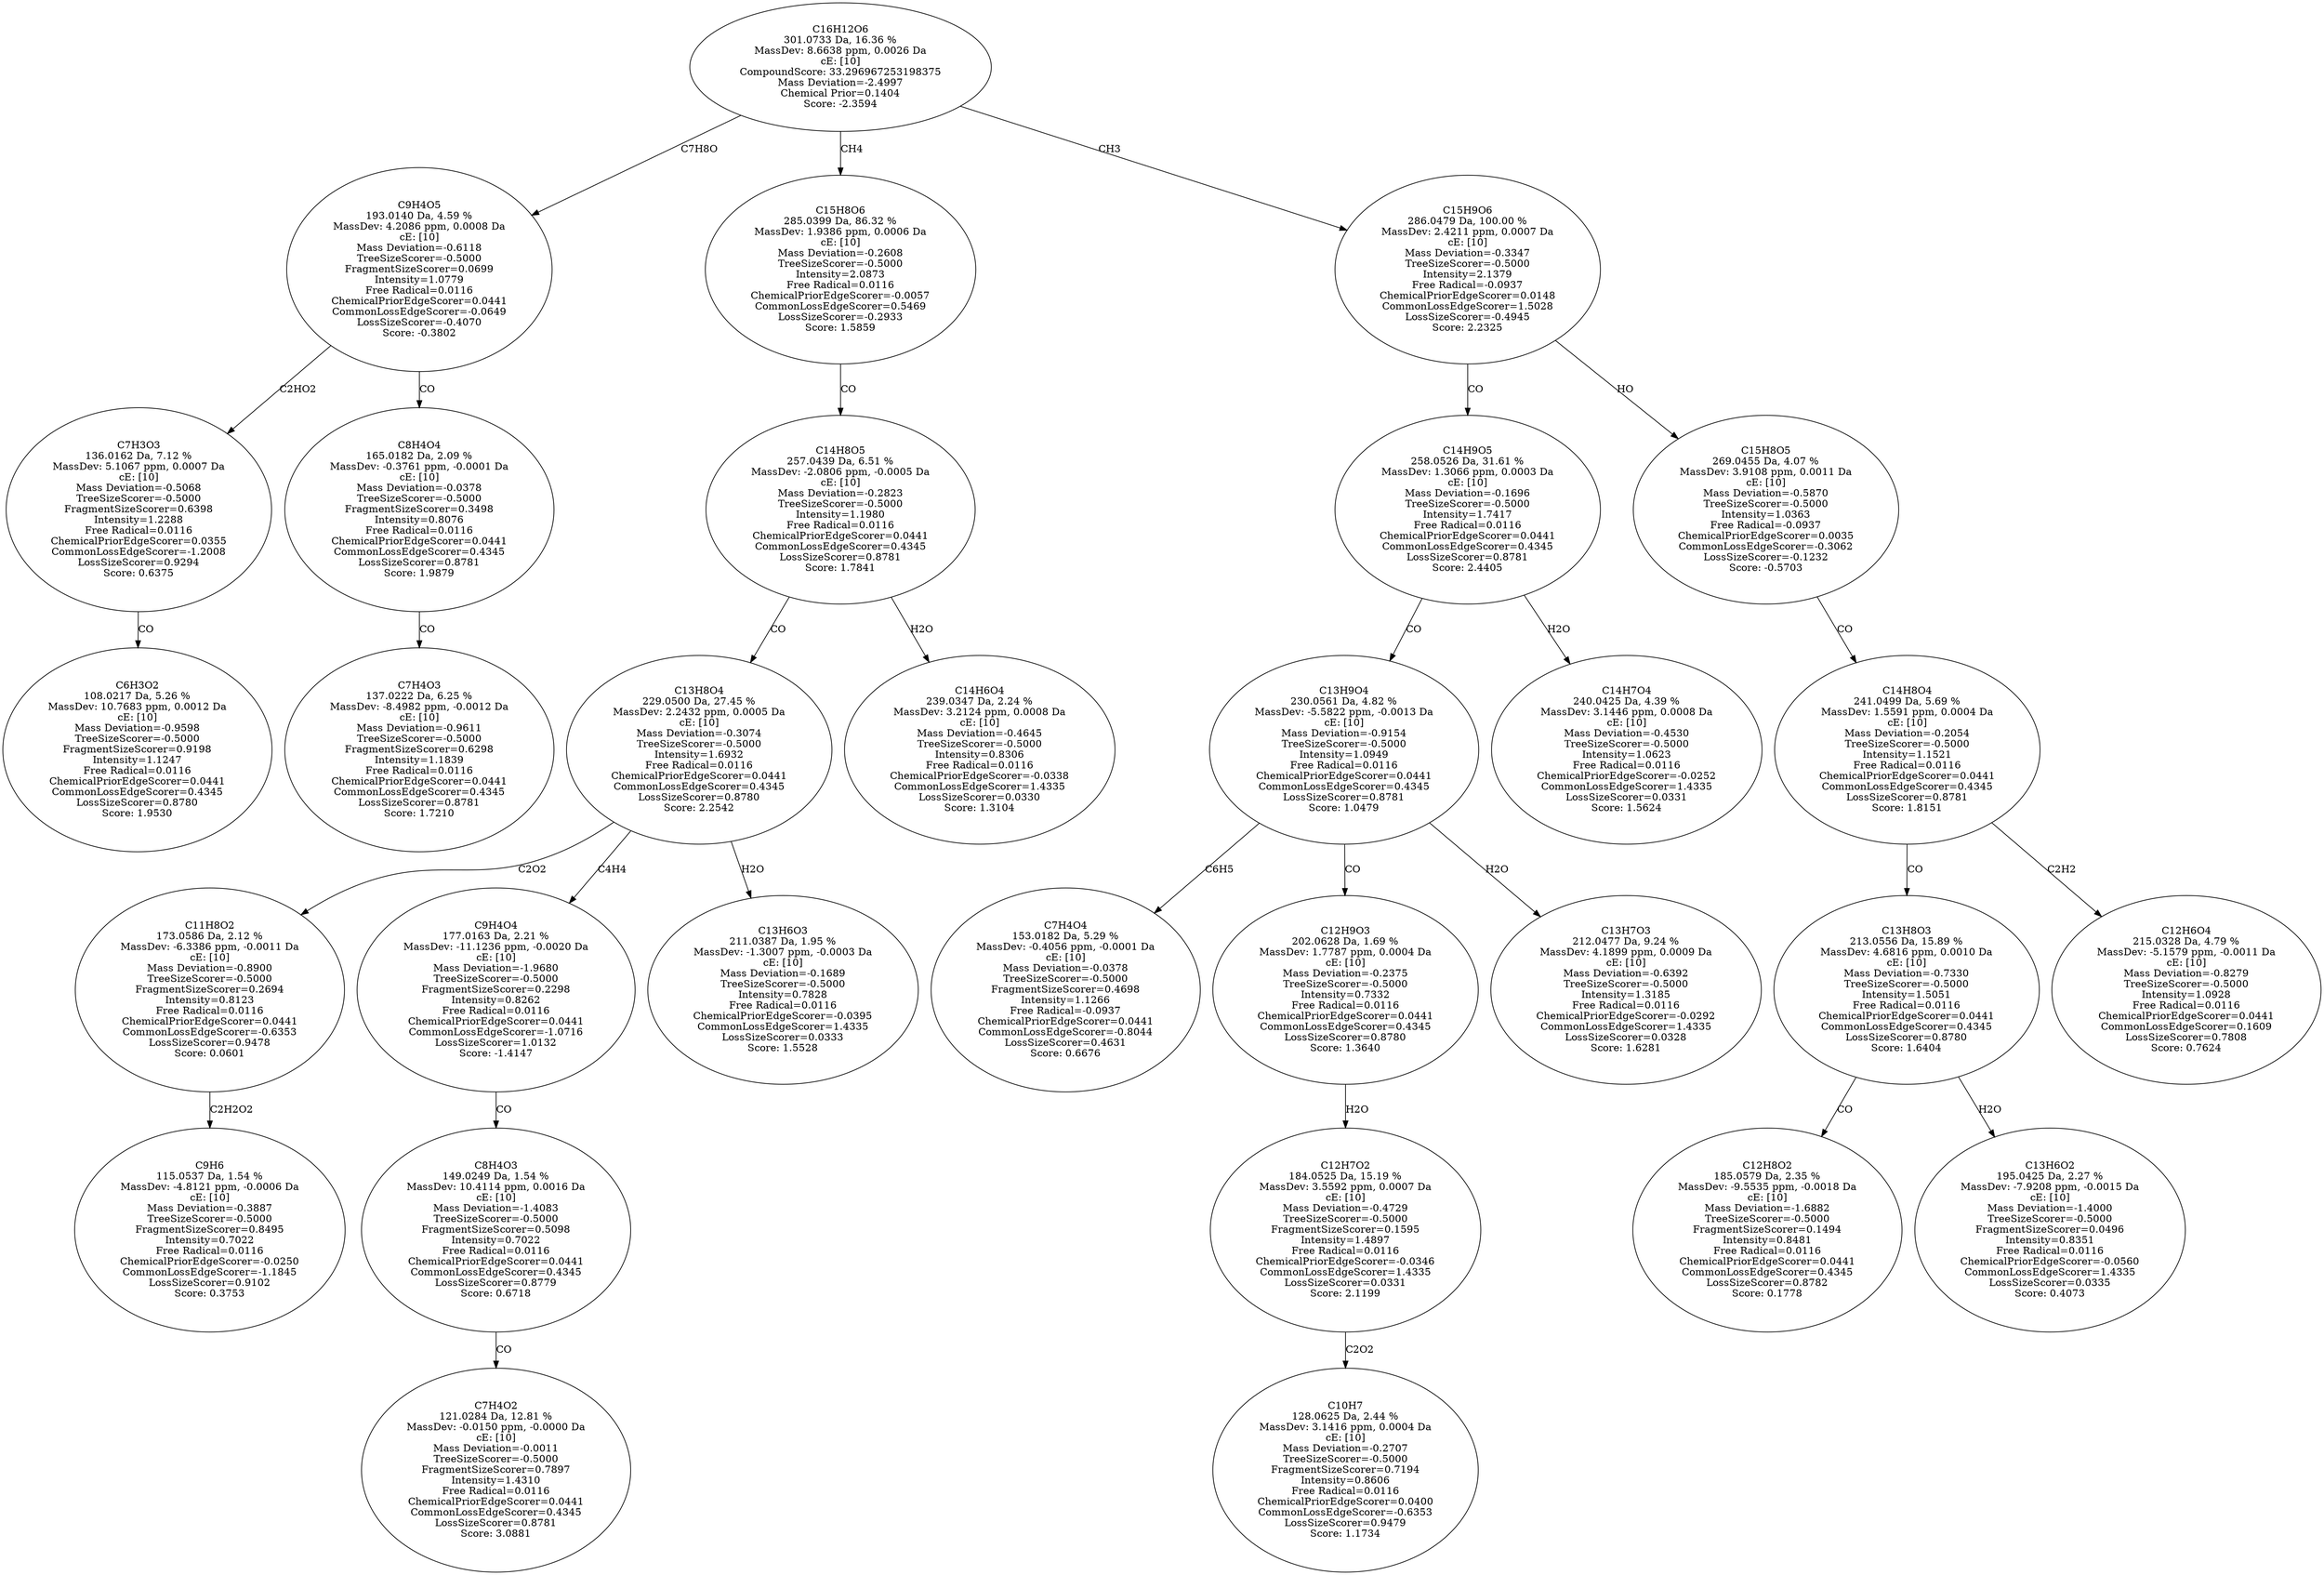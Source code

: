 strict digraph {
v1 [label="C6H3O2\n108.0217 Da, 5.26 %\nMassDev: 10.7683 ppm, 0.0012 Da\ncE: [10]\nMass Deviation=-0.9598\nTreeSizeScorer=-0.5000\nFragmentSizeScorer=0.9198\nIntensity=1.1247\nFree Radical=0.0116\nChemicalPriorEdgeScorer=0.0441\nCommonLossEdgeScorer=0.4345\nLossSizeScorer=0.8780\nScore: 1.9530"];
v2 [label="C7H3O3\n136.0162 Da, 7.12 %\nMassDev: 5.1067 ppm, 0.0007 Da\ncE: [10]\nMass Deviation=-0.5068\nTreeSizeScorer=-0.5000\nFragmentSizeScorer=0.6398\nIntensity=1.2288\nFree Radical=0.0116\nChemicalPriorEdgeScorer=0.0355\nCommonLossEdgeScorer=-1.2008\nLossSizeScorer=0.9294\nScore: 0.6375"];
v3 [label="C7H4O3\n137.0222 Da, 6.25 %\nMassDev: -8.4982 ppm, -0.0012 Da\ncE: [10]\nMass Deviation=-0.9611\nTreeSizeScorer=-0.5000\nFragmentSizeScorer=0.6298\nIntensity=1.1839\nFree Radical=0.0116\nChemicalPriorEdgeScorer=0.0441\nCommonLossEdgeScorer=0.4345\nLossSizeScorer=0.8781\nScore: 1.7210"];
v4 [label="C8H4O4\n165.0182 Da, 2.09 %\nMassDev: -0.3761 ppm, -0.0001 Da\ncE: [10]\nMass Deviation=-0.0378\nTreeSizeScorer=-0.5000\nFragmentSizeScorer=0.3498\nIntensity=0.8076\nFree Radical=0.0116\nChemicalPriorEdgeScorer=0.0441\nCommonLossEdgeScorer=0.4345\nLossSizeScorer=0.8781\nScore: 1.9879"];
v5 [label="C9H4O5\n193.0140 Da, 4.59 %\nMassDev: 4.2086 ppm, 0.0008 Da\ncE: [10]\nMass Deviation=-0.6118\nTreeSizeScorer=-0.5000\nFragmentSizeScorer=0.0699\nIntensity=1.0779\nFree Radical=0.0116\nChemicalPriorEdgeScorer=0.0441\nCommonLossEdgeScorer=-0.0649\nLossSizeScorer=-0.4070\nScore: -0.3802"];
v6 [label="C9H6\n115.0537 Da, 1.54 %\nMassDev: -4.8121 ppm, -0.0006 Da\ncE: [10]\nMass Deviation=-0.3887\nTreeSizeScorer=-0.5000\nFragmentSizeScorer=0.8495\nIntensity=0.7022\nFree Radical=0.0116\nChemicalPriorEdgeScorer=-0.0250\nCommonLossEdgeScorer=-1.1845\nLossSizeScorer=0.9102\nScore: 0.3753"];
v7 [label="C11H8O2\n173.0586 Da, 2.12 %\nMassDev: -6.3386 ppm, -0.0011 Da\ncE: [10]\nMass Deviation=-0.8900\nTreeSizeScorer=-0.5000\nFragmentSizeScorer=0.2694\nIntensity=0.8123\nFree Radical=0.0116\nChemicalPriorEdgeScorer=0.0441\nCommonLossEdgeScorer=-0.6353\nLossSizeScorer=0.9478\nScore: 0.0601"];
v8 [label="C7H4O2\n121.0284 Da, 12.81 %\nMassDev: -0.0150 ppm, -0.0000 Da\ncE: [10]\nMass Deviation=-0.0011\nTreeSizeScorer=-0.5000\nFragmentSizeScorer=0.7897\nIntensity=1.4310\nFree Radical=0.0116\nChemicalPriorEdgeScorer=0.0441\nCommonLossEdgeScorer=0.4345\nLossSizeScorer=0.8781\nScore: 3.0881"];
v9 [label="C8H4O3\n149.0249 Da, 1.54 %\nMassDev: 10.4114 ppm, 0.0016 Da\ncE: [10]\nMass Deviation=-1.4083\nTreeSizeScorer=-0.5000\nFragmentSizeScorer=0.5098\nIntensity=0.7022\nFree Radical=0.0116\nChemicalPriorEdgeScorer=0.0441\nCommonLossEdgeScorer=0.4345\nLossSizeScorer=0.8779\nScore: 0.6718"];
v10 [label="C9H4O4\n177.0163 Da, 2.21 %\nMassDev: -11.1236 ppm, -0.0020 Da\ncE: [10]\nMass Deviation=-1.9680\nTreeSizeScorer=-0.5000\nFragmentSizeScorer=0.2298\nIntensity=0.8262\nFree Radical=0.0116\nChemicalPriorEdgeScorer=0.0441\nCommonLossEdgeScorer=-1.0716\nLossSizeScorer=1.0132\nScore: -1.4147"];
v11 [label="C13H6O3\n211.0387 Da, 1.95 %\nMassDev: -1.3007 ppm, -0.0003 Da\ncE: [10]\nMass Deviation=-0.1689\nTreeSizeScorer=-0.5000\nIntensity=0.7828\nFree Radical=0.0116\nChemicalPriorEdgeScorer=-0.0395\nCommonLossEdgeScorer=1.4335\nLossSizeScorer=0.0333\nScore: 1.5528"];
v12 [label="C13H8O4\n229.0500 Da, 27.45 %\nMassDev: 2.2432 ppm, 0.0005 Da\ncE: [10]\nMass Deviation=-0.3074\nTreeSizeScorer=-0.5000\nIntensity=1.6932\nFree Radical=0.0116\nChemicalPriorEdgeScorer=0.0441\nCommonLossEdgeScorer=0.4345\nLossSizeScorer=0.8780\nScore: 2.2542"];
v13 [label="C14H6O4\n239.0347 Da, 2.24 %\nMassDev: 3.2124 ppm, 0.0008 Da\ncE: [10]\nMass Deviation=-0.4645\nTreeSizeScorer=-0.5000\nIntensity=0.8306\nFree Radical=0.0116\nChemicalPriorEdgeScorer=-0.0338\nCommonLossEdgeScorer=1.4335\nLossSizeScorer=0.0330\nScore: 1.3104"];
v14 [label="C14H8O5\n257.0439 Da, 6.51 %\nMassDev: -2.0806 ppm, -0.0005 Da\ncE: [10]\nMass Deviation=-0.2823\nTreeSizeScorer=-0.5000\nIntensity=1.1980\nFree Radical=0.0116\nChemicalPriorEdgeScorer=0.0441\nCommonLossEdgeScorer=0.4345\nLossSizeScorer=0.8781\nScore: 1.7841"];
v15 [label="C15H8O6\n285.0399 Da, 86.32 %\nMassDev: 1.9386 ppm, 0.0006 Da\ncE: [10]\nMass Deviation=-0.2608\nTreeSizeScorer=-0.5000\nIntensity=2.0873\nFree Radical=0.0116\nChemicalPriorEdgeScorer=-0.0057\nCommonLossEdgeScorer=0.5469\nLossSizeScorer=-0.2933\nScore: 1.5859"];
v16 [label="C7H4O4\n153.0182 Da, 5.29 %\nMassDev: -0.4056 ppm, -0.0001 Da\ncE: [10]\nMass Deviation=-0.0378\nTreeSizeScorer=-0.5000\nFragmentSizeScorer=0.4698\nIntensity=1.1266\nFree Radical=-0.0937\nChemicalPriorEdgeScorer=0.0441\nCommonLossEdgeScorer=-0.8044\nLossSizeScorer=0.4631\nScore: 0.6676"];
v17 [label="C10H7\n128.0625 Da, 2.44 %\nMassDev: 3.1416 ppm, 0.0004 Da\ncE: [10]\nMass Deviation=-0.2707\nTreeSizeScorer=-0.5000\nFragmentSizeScorer=0.7194\nIntensity=0.8606\nFree Radical=0.0116\nChemicalPriorEdgeScorer=0.0400\nCommonLossEdgeScorer=-0.6353\nLossSizeScorer=0.9479\nScore: 1.1734"];
v18 [label="C12H7O2\n184.0525 Da, 15.19 %\nMassDev: 3.5592 ppm, 0.0007 Da\ncE: [10]\nMass Deviation=-0.4729\nTreeSizeScorer=-0.5000\nFragmentSizeScorer=0.1595\nIntensity=1.4897\nFree Radical=0.0116\nChemicalPriorEdgeScorer=-0.0346\nCommonLossEdgeScorer=1.4335\nLossSizeScorer=0.0331\nScore: 2.1199"];
v19 [label="C12H9O3\n202.0628 Da, 1.69 %\nMassDev: 1.7787 ppm, 0.0004 Da\ncE: [10]\nMass Deviation=-0.2375\nTreeSizeScorer=-0.5000\nIntensity=0.7332\nFree Radical=0.0116\nChemicalPriorEdgeScorer=0.0441\nCommonLossEdgeScorer=0.4345\nLossSizeScorer=0.8780\nScore: 1.3640"];
v20 [label="C13H7O3\n212.0477 Da, 9.24 %\nMassDev: 4.1899 ppm, 0.0009 Da\ncE: [10]\nMass Deviation=-0.6392\nTreeSizeScorer=-0.5000\nIntensity=1.3185\nFree Radical=0.0116\nChemicalPriorEdgeScorer=-0.0292\nCommonLossEdgeScorer=1.4335\nLossSizeScorer=0.0328\nScore: 1.6281"];
v21 [label="C13H9O4\n230.0561 Da, 4.82 %\nMassDev: -5.5822 ppm, -0.0013 Da\ncE: [10]\nMass Deviation=-0.9154\nTreeSizeScorer=-0.5000\nIntensity=1.0949\nFree Radical=0.0116\nChemicalPriorEdgeScorer=0.0441\nCommonLossEdgeScorer=0.4345\nLossSizeScorer=0.8781\nScore: 1.0479"];
v22 [label="C14H7O4\n240.0425 Da, 4.39 %\nMassDev: 3.1446 ppm, 0.0008 Da\ncE: [10]\nMass Deviation=-0.4530\nTreeSizeScorer=-0.5000\nIntensity=1.0623\nFree Radical=0.0116\nChemicalPriorEdgeScorer=-0.0252\nCommonLossEdgeScorer=1.4335\nLossSizeScorer=0.0331\nScore: 1.5624"];
v23 [label="C14H9O5\n258.0526 Da, 31.61 %\nMassDev: 1.3066 ppm, 0.0003 Da\ncE: [10]\nMass Deviation=-0.1696\nTreeSizeScorer=-0.5000\nIntensity=1.7417\nFree Radical=0.0116\nChemicalPriorEdgeScorer=0.0441\nCommonLossEdgeScorer=0.4345\nLossSizeScorer=0.8781\nScore: 2.4405"];
v24 [label="C12H8O2\n185.0579 Da, 2.35 %\nMassDev: -9.5535 ppm, -0.0018 Da\ncE: [10]\nMass Deviation=-1.6882\nTreeSizeScorer=-0.5000\nFragmentSizeScorer=0.1494\nIntensity=0.8481\nFree Radical=0.0116\nChemicalPriorEdgeScorer=0.0441\nCommonLossEdgeScorer=0.4345\nLossSizeScorer=0.8782\nScore: 0.1778"];
v25 [label="C13H6O2\n195.0425 Da, 2.27 %\nMassDev: -7.9208 ppm, -0.0015 Da\ncE: [10]\nMass Deviation=-1.4000\nTreeSizeScorer=-0.5000\nFragmentSizeScorer=0.0496\nIntensity=0.8351\nFree Radical=0.0116\nChemicalPriorEdgeScorer=-0.0560\nCommonLossEdgeScorer=1.4335\nLossSizeScorer=0.0335\nScore: 0.4073"];
v26 [label="C13H8O3\n213.0556 Da, 15.89 %\nMassDev: 4.6816 ppm, 0.0010 Da\ncE: [10]\nMass Deviation=-0.7330\nTreeSizeScorer=-0.5000\nIntensity=1.5051\nFree Radical=0.0116\nChemicalPriorEdgeScorer=0.0441\nCommonLossEdgeScorer=0.4345\nLossSizeScorer=0.8780\nScore: 1.6404"];
v27 [label="C12H6O4\n215.0328 Da, 4.79 %\nMassDev: -5.1579 ppm, -0.0011 Da\ncE: [10]\nMass Deviation=-0.8279\nTreeSizeScorer=-0.5000\nIntensity=1.0928\nFree Radical=0.0116\nChemicalPriorEdgeScorer=0.0441\nCommonLossEdgeScorer=0.1609\nLossSizeScorer=0.7808\nScore: 0.7624"];
v28 [label="C14H8O4\n241.0499 Da, 5.69 %\nMassDev: 1.5591 ppm, 0.0004 Da\ncE: [10]\nMass Deviation=-0.2054\nTreeSizeScorer=-0.5000\nIntensity=1.1521\nFree Radical=0.0116\nChemicalPriorEdgeScorer=0.0441\nCommonLossEdgeScorer=0.4345\nLossSizeScorer=0.8781\nScore: 1.8151"];
v29 [label="C15H8O5\n269.0455 Da, 4.07 %\nMassDev: 3.9108 ppm, 0.0011 Da\ncE: [10]\nMass Deviation=-0.5870\nTreeSizeScorer=-0.5000\nIntensity=1.0363\nFree Radical=-0.0937\nChemicalPriorEdgeScorer=0.0035\nCommonLossEdgeScorer=-0.3062\nLossSizeScorer=-0.1232\nScore: -0.5703"];
v30 [label="C15H9O6\n286.0479 Da, 100.00 %\nMassDev: 2.4211 ppm, 0.0007 Da\ncE: [10]\nMass Deviation=-0.3347\nTreeSizeScorer=-0.5000\nIntensity=2.1379\nFree Radical=-0.0937\nChemicalPriorEdgeScorer=0.0148\nCommonLossEdgeScorer=1.5028\nLossSizeScorer=-0.4945\nScore: 2.2325"];
v31 [label="C16H12O6\n301.0733 Da, 16.36 %\nMassDev: 8.6638 ppm, 0.0026 Da\ncE: [10]\nCompoundScore: 33.296967253198375\nMass Deviation=-2.4997\nChemical Prior=0.1404\nScore: -2.3594"];
v2 -> v1 [label="CO"];
v5 -> v2 [label="C2HO2"];
v4 -> v3 [label="CO"];
v5 -> v4 [label="CO"];
v31 -> v5 [label="C7H8O"];
v7 -> v6 [label="C2H2O2"];
v12 -> v7 [label="C2O2"];
v9 -> v8 [label="CO"];
v10 -> v9 [label="CO"];
v12 -> v10 [label="C4H4"];
v12 -> v11 [label="H2O"];
v14 -> v12 [label="CO"];
v14 -> v13 [label="H2O"];
v15 -> v14 [label="CO"];
v31 -> v15 [label="CH4"];
v21 -> v16 [label="C6H5"];
v18 -> v17 [label="C2O2"];
v19 -> v18 [label="H2O"];
v21 -> v19 [label="CO"];
v21 -> v20 [label="H2O"];
v23 -> v21 [label="CO"];
v23 -> v22 [label="H2O"];
v30 -> v23 [label="CO"];
v26 -> v24 [label="CO"];
v26 -> v25 [label="H2O"];
v28 -> v26 [label="CO"];
v28 -> v27 [label="C2H2"];
v29 -> v28 [label="CO"];
v30 -> v29 [label="HO"];
v31 -> v30 [label="CH3"];
}